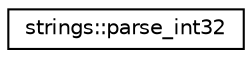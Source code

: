 digraph "Graphical Class Hierarchy"
{
 // LATEX_PDF_SIZE
  edge [fontname="Helvetica",fontsize="10",labelfontname="Helvetica",labelfontsize="10"];
  node [fontname="Helvetica",fontsize="10",shape=record];
  rankdir="LR";
  Node0 [label="strings::parse_int32",height=0.2,width=0.4,color="black", fillcolor="white", style="filled",URL="$interfacestrings_1_1parse__int32.html",tooltip="Attempts to parse a string to a 32-bit integer value."];
}
